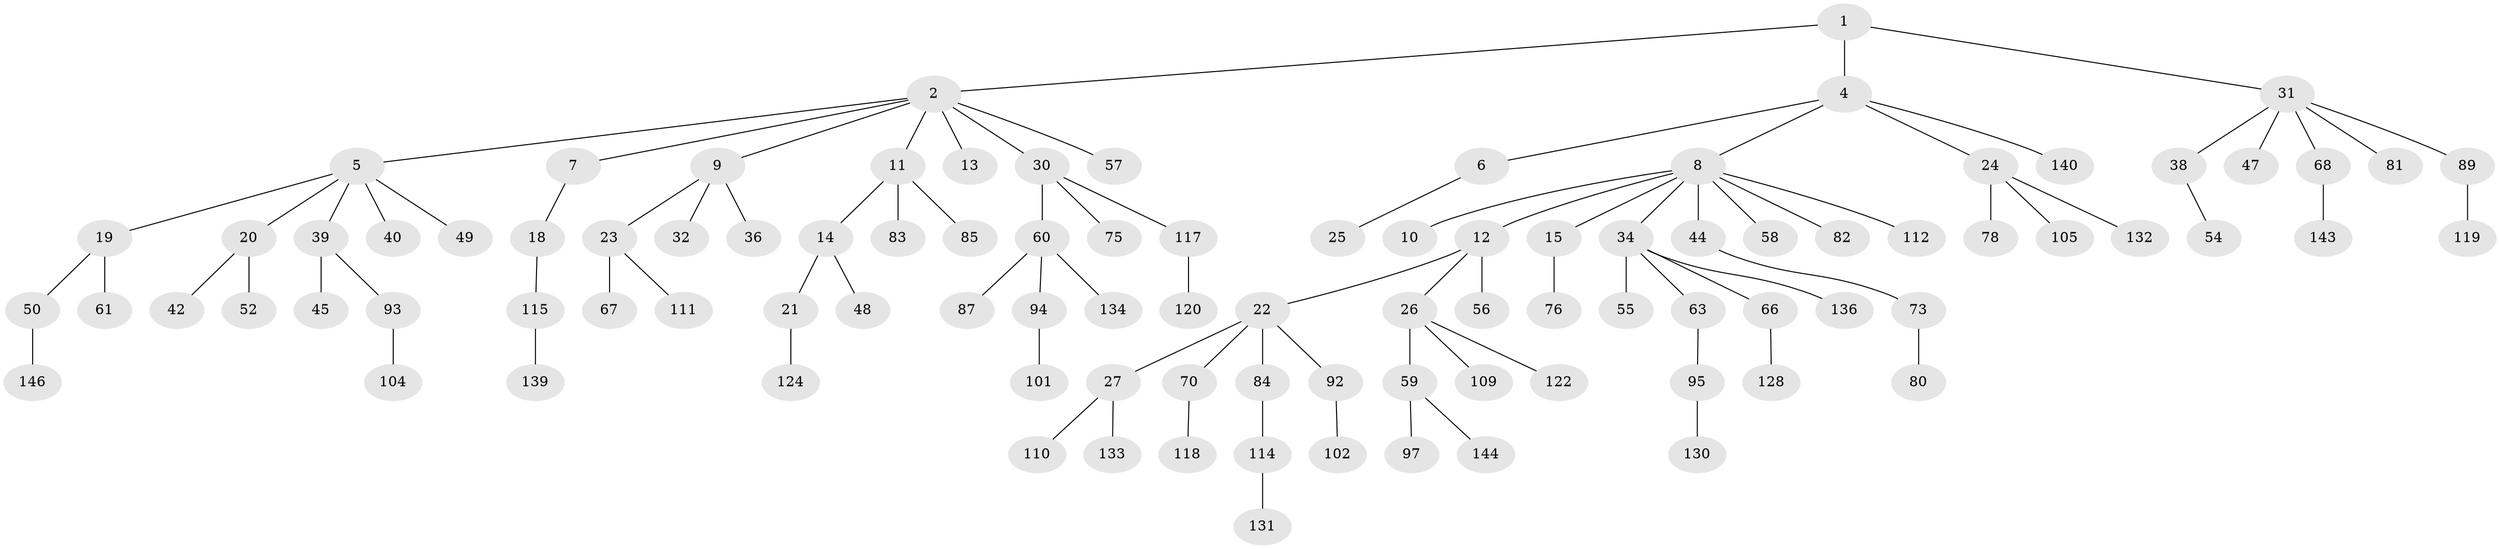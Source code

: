 // Generated by graph-tools (version 1.1) at 2025/52/02/27/25 19:52:12]
// undirected, 98 vertices, 97 edges
graph export_dot {
graph [start="1"]
  node [color=gray90,style=filled];
  1;
  2 [super="+3"];
  4 [super="+17"];
  5 [super="+100"];
  6;
  7 [super="+41"];
  8 [super="+16"];
  9 [super="+29"];
  10;
  11;
  12 [super="+127"];
  13 [super="+99"];
  14 [super="+69"];
  15 [super="+64"];
  18 [super="+91"];
  19 [super="+28"];
  20 [super="+33"];
  21 [super="+88"];
  22 [super="+62"];
  23 [super="+108"];
  24 [super="+65"];
  25 [super="+74"];
  26 [super="+106"];
  27 [super="+51"];
  30 [super="+43"];
  31 [super="+37"];
  32;
  34 [super="+35"];
  36 [super="+72"];
  38 [super="+138"];
  39 [super="+71"];
  40 [super="+103"];
  42;
  44 [super="+121"];
  45 [super="+46"];
  47 [super="+53"];
  48;
  49 [super="+141"];
  50 [super="+77"];
  52 [super="+98"];
  54;
  55;
  56 [super="+135"];
  57;
  58;
  59 [super="+86"];
  60 [super="+125"];
  61 [super="+116"];
  63 [super="+137"];
  66 [super="+96"];
  67;
  68;
  70 [super="+126"];
  73 [super="+79"];
  75;
  76;
  78;
  80;
  81;
  82 [super="+90"];
  83 [super="+123"];
  84;
  85;
  87;
  89;
  92;
  93 [super="+142"];
  94;
  95;
  97;
  101;
  102;
  104 [super="+107"];
  105 [super="+113"];
  109;
  110;
  111;
  112;
  114;
  115;
  117;
  118;
  119;
  120 [super="+129"];
  122;
  124;
  128;
  130 [super="+145"];
  131;
  132;
  133;
  134;
  136;
  139;
  140;
  143;
  144;
  146;
  1 -- 2;
  1 -- 4;
  1 -- 31;
  2 -- 11;
  2 -- 5;
  2 -- 7;
  2 -- 9;
  2 -- 13;
  2 -- 30;
  2 -- 57;
  4 -- 6;
  4 -- 8;
  4 -- 24;
  4 -- 140;
  5 -- 19;
  5 -- 20;
  5 -- 39;
  5 -- 40;
  5 -- 49;
  6 -- 25;
  7 -- 18;
  8 -- 10;
  8 -- 12;
  8 -- 15;
  8 -- 34;
  8 -- 44;
  8 -- 58;
  8 -- 82;
  8 -- 112;
  9 -- 23;
  9 -- 32;
  9 -- 36;
  11 -- 14;
  11 -- 83;
  11 -- 85;
  12 -- 22;
  12 -- 26;
  12 -- 56;
  14 -- 21;
  14 -- 48;
  15 -- 76;
  18 -- 115;
  19 -- 50;
  19 -- 61;
  20 -- 42;
  20 -- 52;
  21 -- 124;
  22 -- 27;
  22 -- 70;
  22 -- 84;
  22 -- 92;
  23 -- 67;
  23 -- 111;
  24 -- 105;
  24 -- 132;
  24 -- 78;
  26 -- 59;
  26 -- 109;
  26 -- 122;
  27 -- 110;
  27 -- 133;
  30 -- 75;
  30 -- 117;
  30 -- 60;
  31 -- 47;
  31 -- 81;
  31 -- 89;
  31 -- 68;
  31 -- 38;
  34 -- 55;
  34 -- 63;
  34 -- 136;
  34 -- 66;
  38 -- 54;
  39 -- 45;
  39 -- 93;
  44 -- 73;
  50 -- 146;
  59 -- 144;
  59 -- 97;
  60 -- 87;
  60 -- 94;
  60 -- 134;
  63 -- 95;
  66 -- 128;
  68 -- 143;
  70 -- 118;
  73 -- 80;
  84 -- 114;
  89 -- 119;
  92 -- 102;
  93 -- 104;
  94 -- 101;
  95 -- 130;
  114 -- 131;
  115 -- 139;
  117 -- 120;
}

